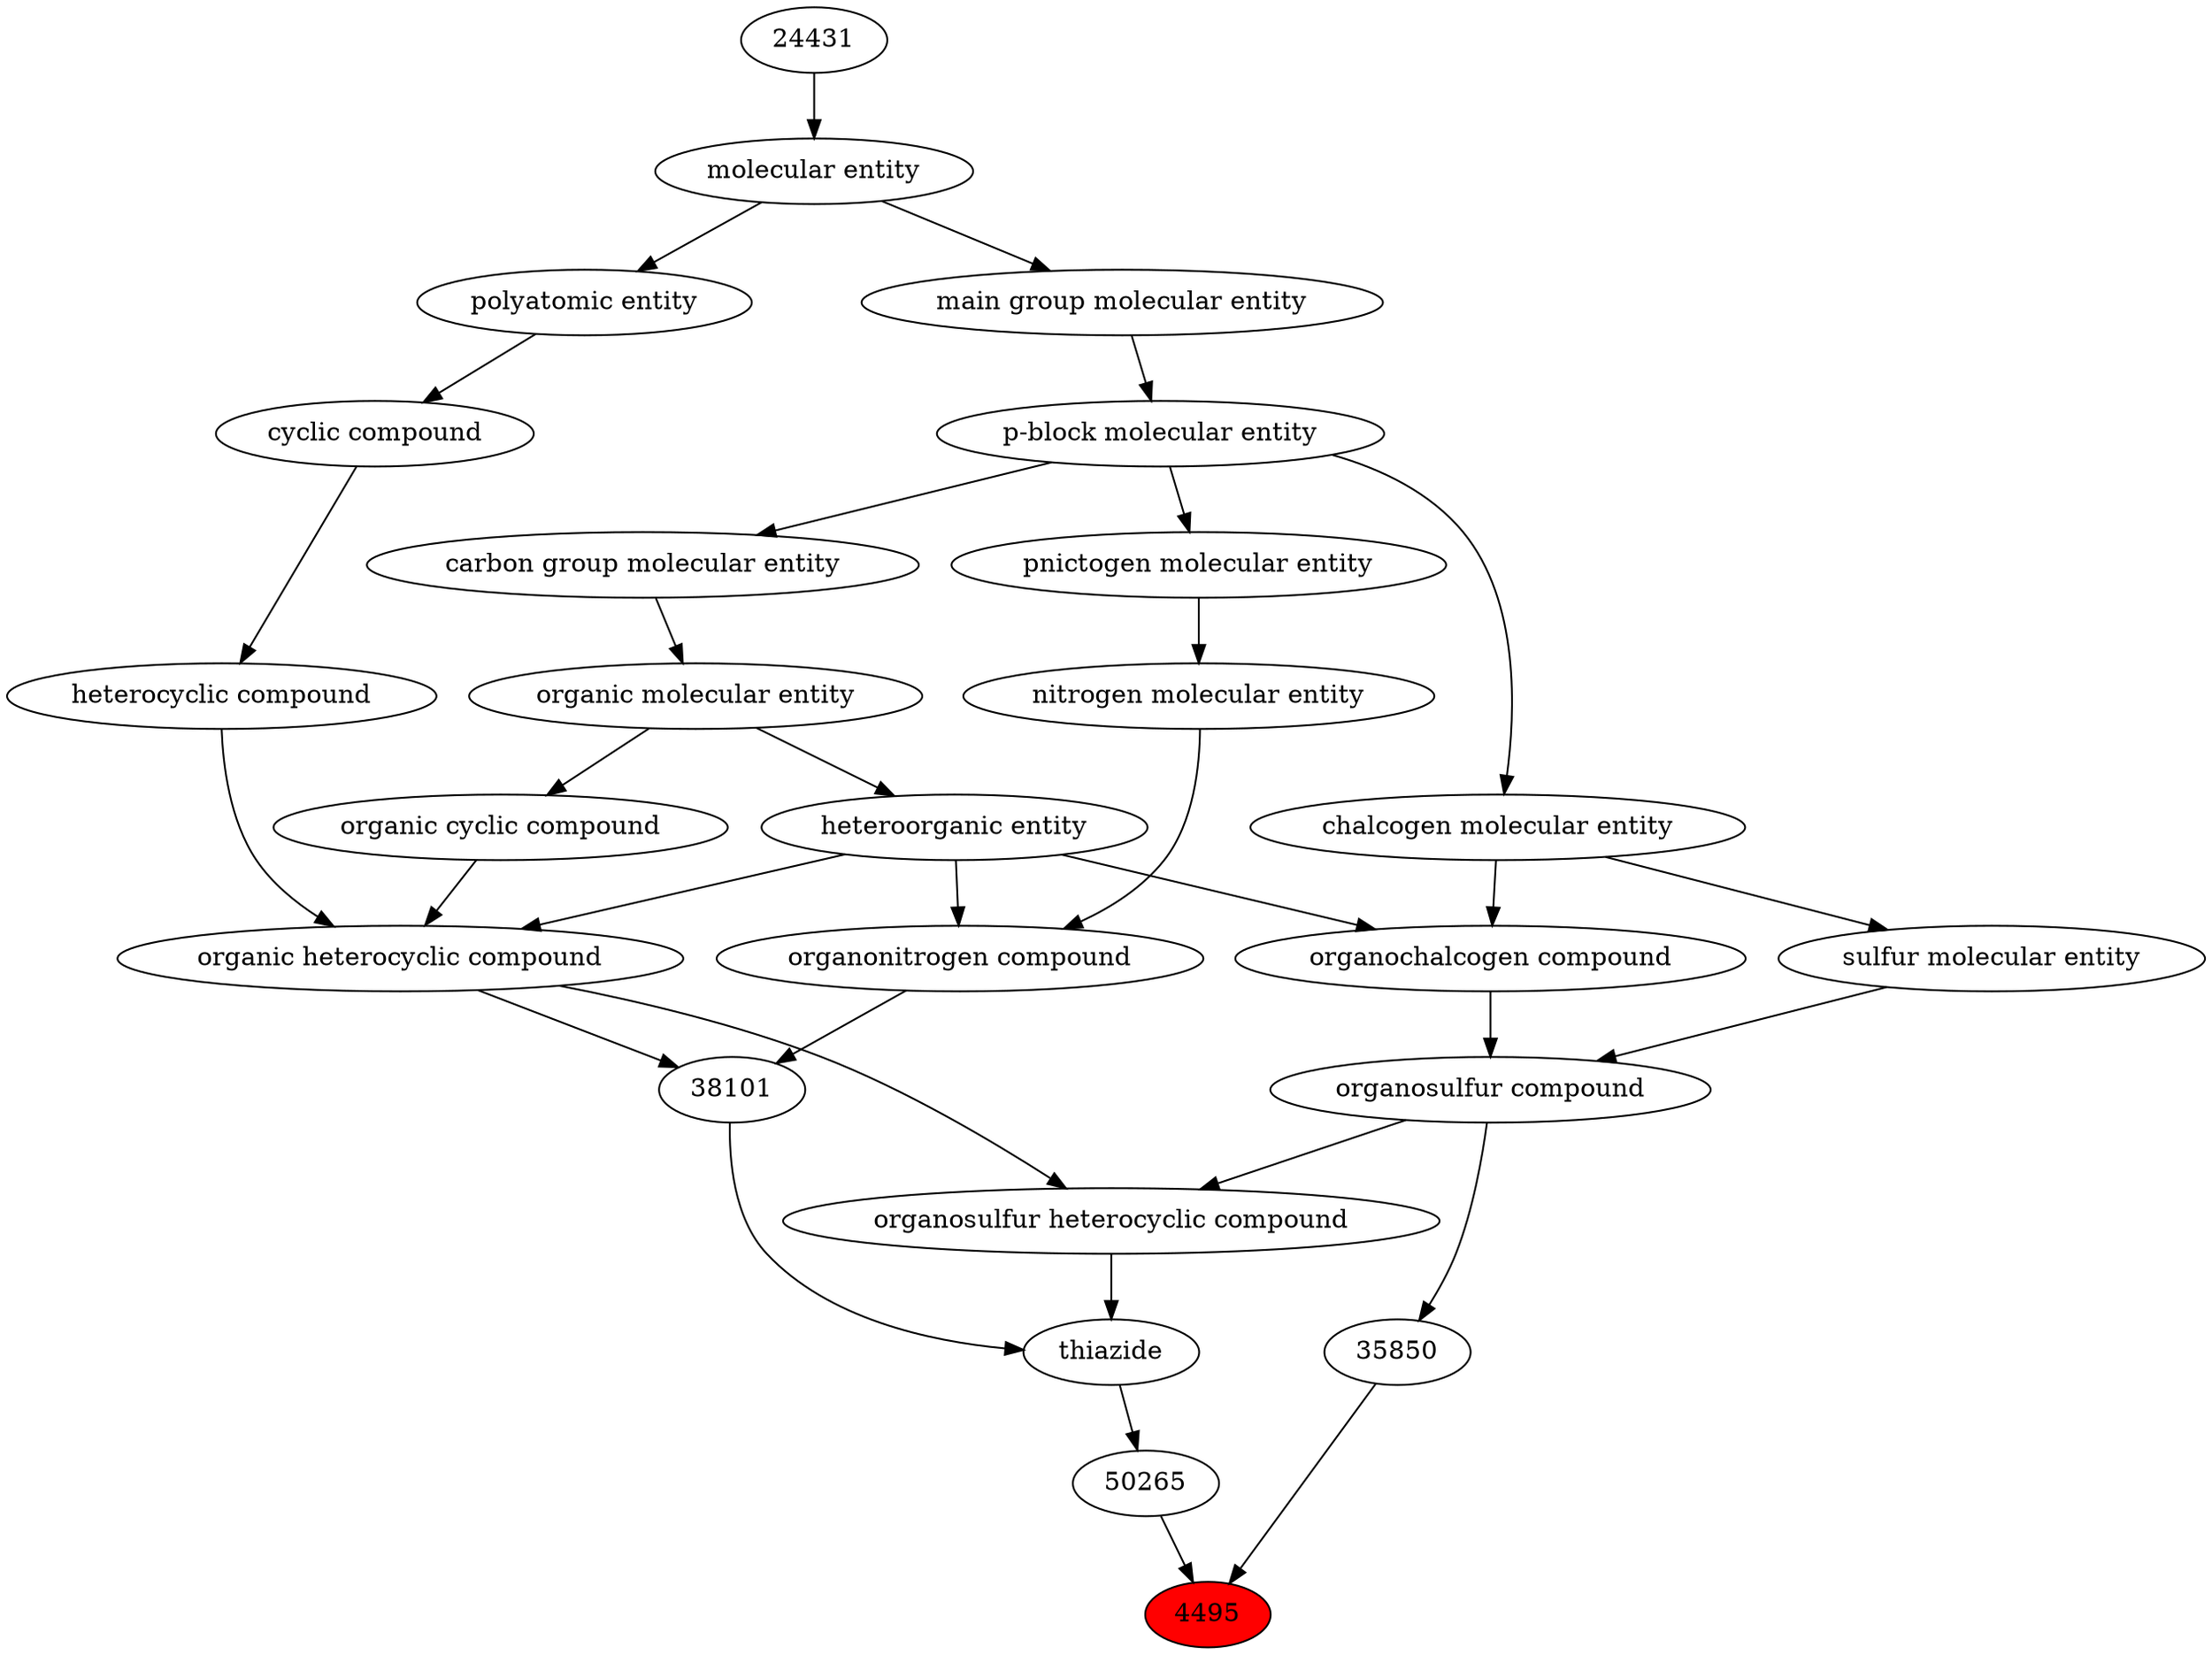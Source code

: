 digraph tree{ 
4495 [label="4495" fillcolor=red style=filled]
50265 -> 4495
35850 -> 4495
50265 [label="50265"]
50264 -> 50265
35850 [label="35850"]
33261 -> 35850
50264 [label="thiazide"]
38106 -> 50264
38101 -> 50264
33261 [label="organosulfur compound"]
36962 -> 33261
26835 -> 33261
38106 [label="organosulfur heterocyclic compound"]
33261 -> 38106
24532 -> 38106
38101 [label="38101"]
24532 -> 38101
35352 -> 38101
36962 [label="organochalcogen compound"]
33285 -> 36962
33304 -> 36962
26835 [label="sulfur molecular entity"]
33304 -> 26835
24532 [label="organic heterocyclic compound"]
33285 -> 24532
33832 -> 24532
5686 -> 24532
35352 [label="organonitrogen compound"]
51143 -> 35352
33285 -> 35352
33285 [label="heteroorganic entity"]
50860 -> 33285
33304 [label="chalcogen molecular entity"]
33675 -> 33304
33832 [label="organic cyclic compound"]
50860 -> 33832
5686 [label="heterocyclic compound"]
33595 -> 5686
51143 [label="nitrogen molecular entity"]
33302 -> 51143
50860 [label="organic molecular entity"]
33582 -> 50860
33675 [label="p-block molecular entity"]
33579 -> 33675
33595 [label="cyclic compound"]
36357 -> 33595
33302 [label="pnictogen molecular entity"]
33675 -> 33302
33582 [label="carbon group molecular entity"]
33675 -> 33582
33579 [label="main group molecular entity"]
23367 -> 33579
36357 [label="polyatomic entity"]
23367 -> 36357
23367 [label="molecular entity"]
24431 -> 23367
24431 [label="24431"]
}